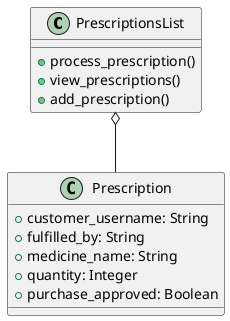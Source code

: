 @startuml
skinparam linetype ortho

class PrescriptionsList {
    +process_prescription()
    +view_prescriptions()
    +add_prescription()
}

class Prescription {
    +customer_username: String
    +fulfilled_by: String
    +medicine_name: String
    +quantity: Integer
    +purchase_approved: Boolean
}

PrescriptionsList o-- Prescription

@enduml
